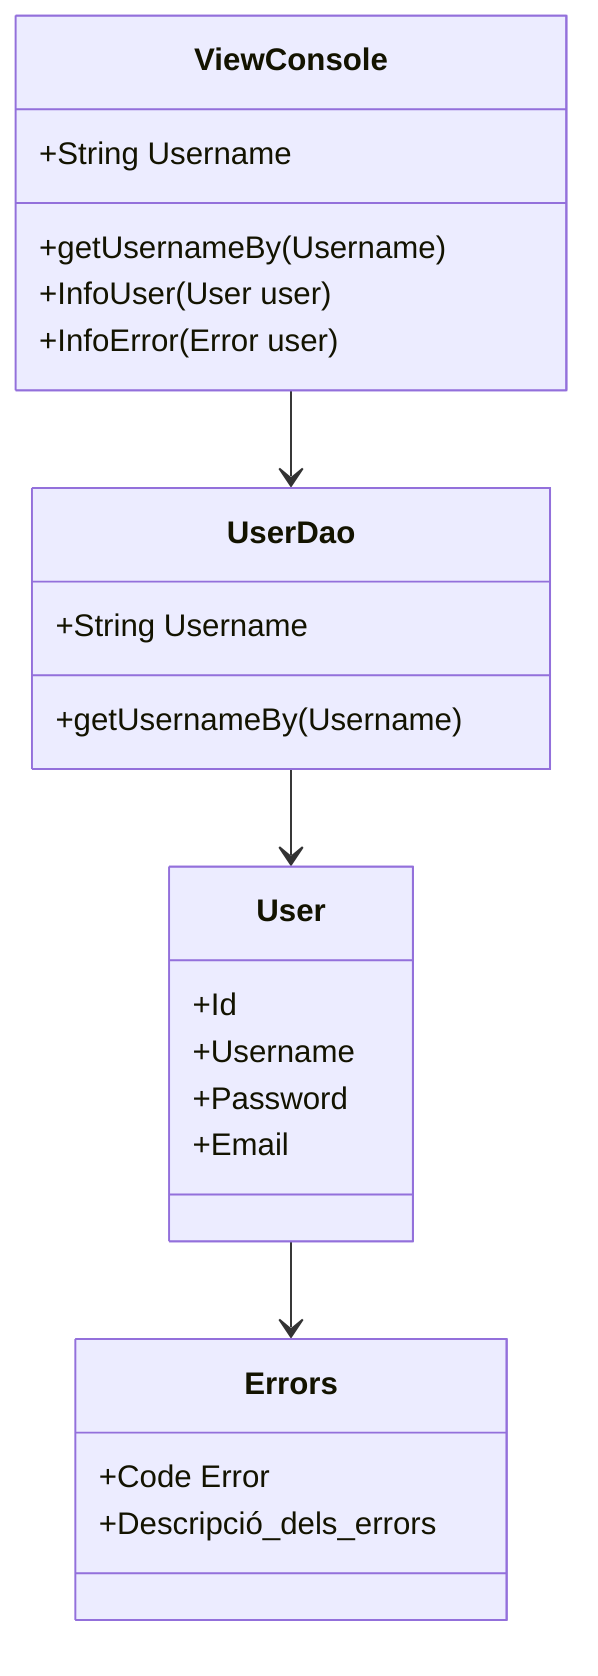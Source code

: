 classDiagram
    ViewConsole --> UserDao
    UserDao --> User
    User --> Errors

class ViewConsole{
    +String Username
    +getUsernameBy(Username)
    +InfoUser(User user)
    +InfoError(Error user)
}

class UserDao{
    +getUsernameBy(Username)
    +String Username
}
class User{
    +Id
    +Username
    +Password
    +Email
}
class Errors{
    +Code Error
    +Descripció_dels_errors
}